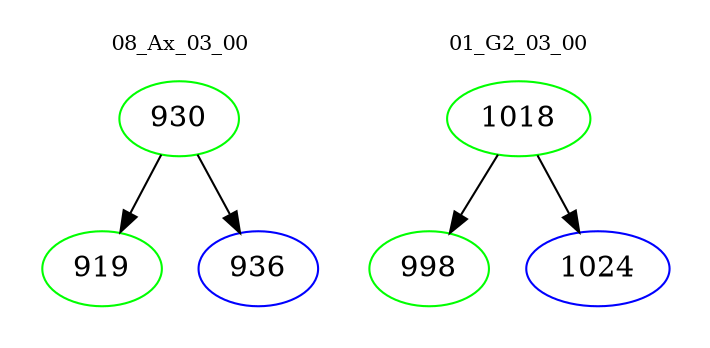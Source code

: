 digraph{
subgraph cluster_0 {
color = white
label = "08_Ax_03_00";
fontsize=10;
T0_930 [label="930", color="green"]
T0_930 -> T0_919 [color="black"]
T0_919 [label="919", color="green"]
T0_930 -> T0_936 [color="black"]
T0_936 [label="936", color="blue"]
}
subgraph cluster_1 {
color = white
label = "01_G2_03_00";
fontsize=10;
T1_1018 [label="1018", color="green"]
T1_1018 -> T1_998 [color="black"]
T1_998 [label="998", color="green"]
T1_1018 -> T1_1024 [color="black"]
T1_1024 [label="1024", color="blue"]
}
}
